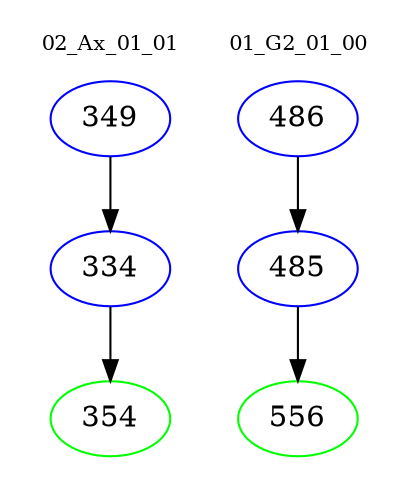 digraph{
subgraph cluster_0 {
color = white
label = "02_Ax_01_01";
fontsize=10;
T0_349 [label="349", color="blue"]
T0_349 -> T0_334 [color="black"]
T0_334 [label="334", color="blue"]
T0_334 -> T0_354 [color="black"]
T0_354 [label="354", color="green"]
}
subgraph cluster_1 {
color = white
label = "01_G2_01_00";
fontsize=10;
T1_486 [label="486", color="blue"]
T1_486 -> T1_485 [color="black"]
T1_485 [label="485", color="blue"]
T1_485 -> T1_556 [color="black"]
T1_556 [label="556", color="green"]
}
}
